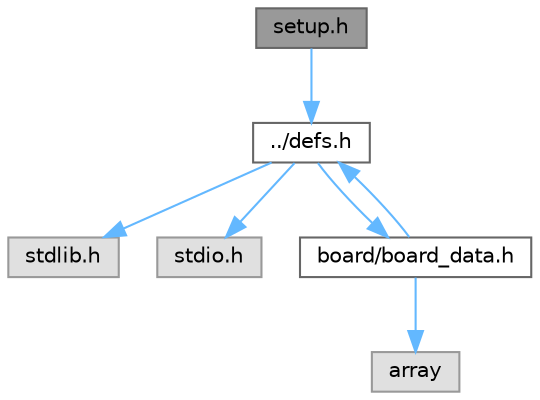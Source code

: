 digraph "setup.h"
{
 // INTERACTIVE_SVG=YES
 // LATEX_PDF_SIZE
  bgcolor="transparent";
  edge [fontname=Helvetica,fontsize=10,labelfontname=Helvetica,labelfontsize=10];
  node [fontname=Helvetica,fontsize=10,shape=box,height=0.2,width=0.4];
  Node1 [id="Node000001",label="setup.h",height=0.2,width=0.4,color="gray40", fillcolor="grey60", style="filled", fontcolor="black",tooltip=" "];
  Node1 -> Node2 [id="edge7_Node000001_Node000002",color="steelblue1",style="solid",tooltip=" "];
  Node2 [id="Node000002",label="../defs.h",height=0.2,width=0.4,color="grey40", fillcolor="white", style="filled",URL="$defs_8h.html",tooltip=" "];
  Node2 -> Node3 [id="edge8_Node000002_Node000003",color="steelblue1",style="solid",tooltip=" "];
  Node3 [id="Node000003",label="stdlib.h",height=0.2,width=0.4,color="grey60", fillcolor="#E0E0E0", style="filled",tooltip=" "];
  Node2 -> Node4 [id="edge9_Node000002_Node000004",color="steelblue1",style="solid",tooltip=" "];
  Node4 [id="Node000004",label="stdio.h",height=0.2,width=0.4,color="grey60", fillcolor="#E0E0E0", style="filled",tooltip=" "];
  Node2 -> Node5 [id="edge10_Node000002_Node000005",color="steelblue1",style="solid",tooltip=" "];
  Node5 [id="Node000005",label="board/board_data.h",height=0.2,width=0.4,color="grey40", fillcolor="white", style="filled",URL="$board__data_8h.html",tooltip=" "];
  Node5 -> Node6 [id="edge11_Node000005_Node000006",color="steelblue1",style="solid",tooltip=" "];
  Node6 [id="Node000006",label="array",height=0.2,width=0.4,color="grey60", fillcolor="#E0E0E0", style="filled",tooltip=" "];
  Node5 -> Node2 [id="edge12_Node000005_Node000002",color="steelblue1",style="solid",tooltip=" "];
}
